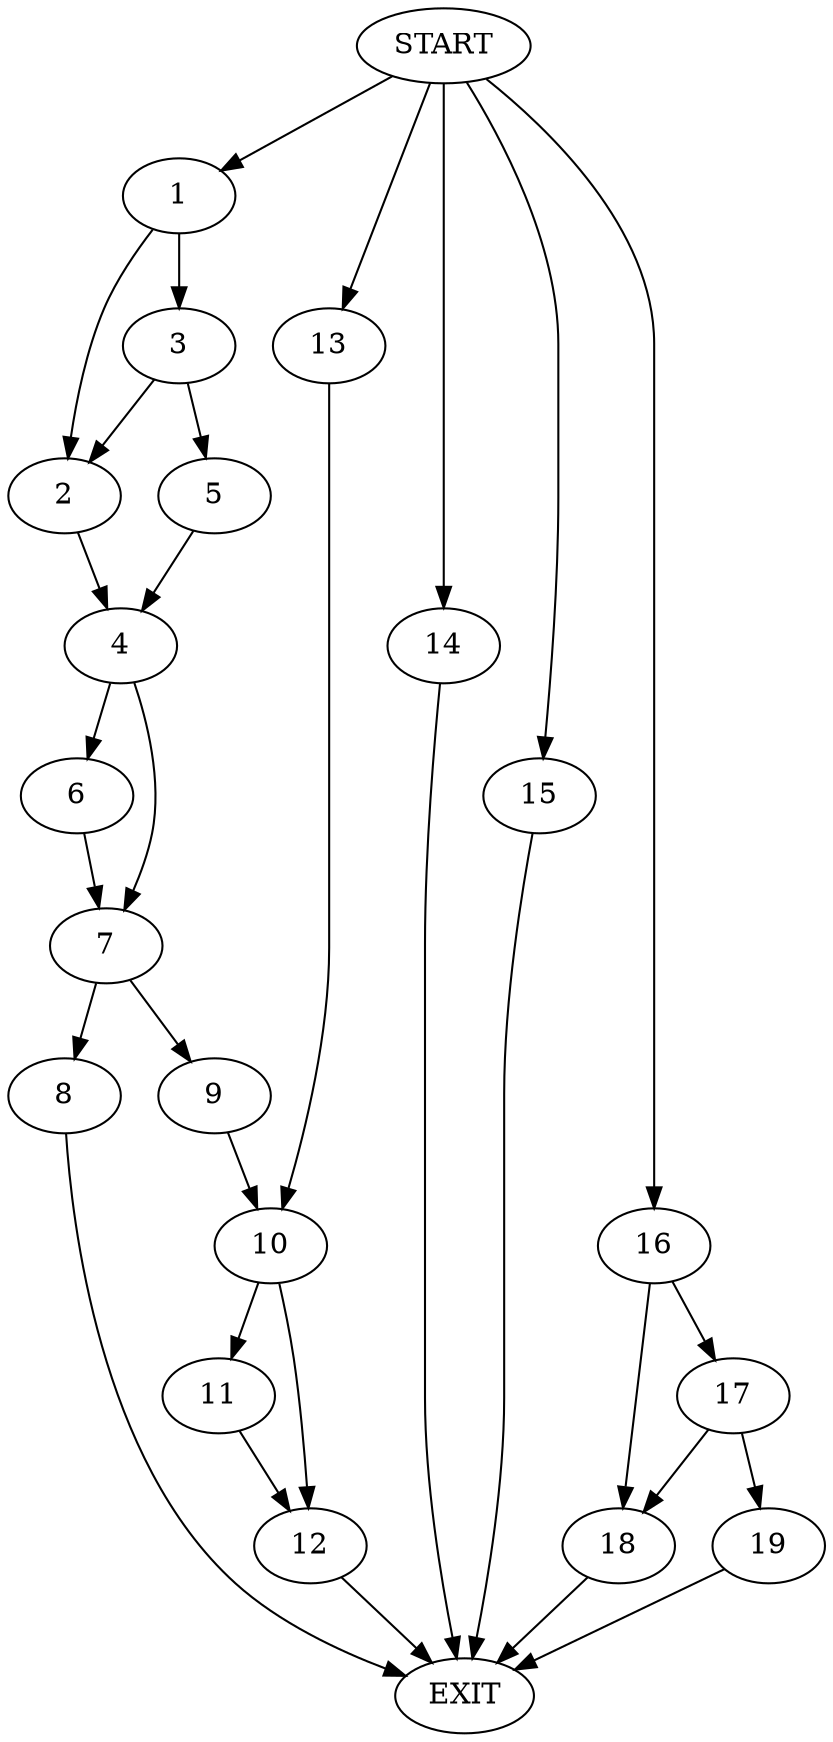 digraph {
0 [label="START"]
20 [label="EXIT"]
0 -> 1
1 -> 2
1 -> 3
2 -> 4
3 -> 5
3 -> 2
5 -> 4
4 -> 6
4 -> 7
6 -> 7
7 -> 8
7 -> 9
8 -> 20
9 -> 10
10 -> 11
10 -> 12
0 -> 13
13 -> 10
11 -> 12
12 -> 20
0 -> 14
14 -> 20
0 -> 15
15 -> 20
0 -> 16
16 -> 17
16 -> 18
18 -> 20
17 -> 19
17 -> 18
19 -> 20
}
